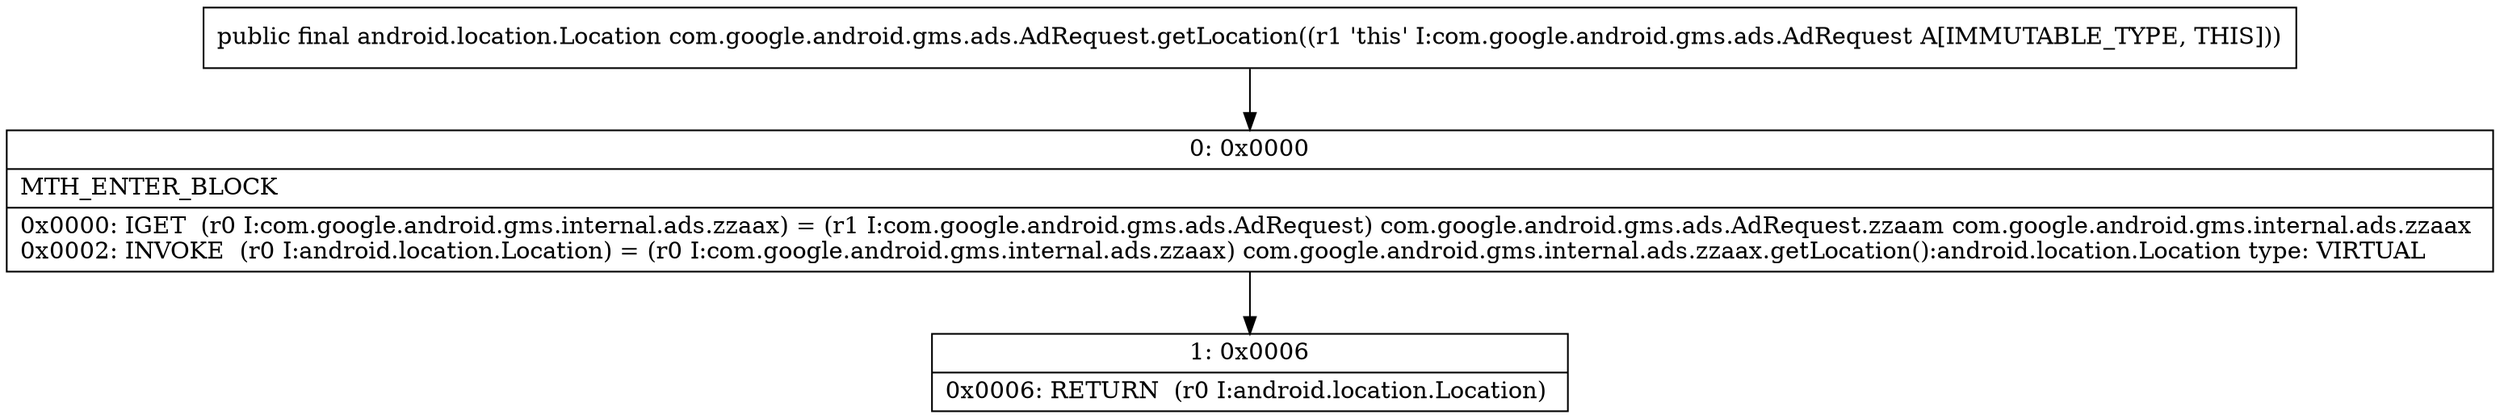 digraph "CFG forcom.google.android.gms.ads.AdRequest.getLocation()Landroid\/location\/Location;" {
Node_0 [shape=record,label="{0\:\ 0x0000|MTH_ENTER_BLOCK\l|0x0000: IGET  (r0 I:com.google.android.gms.internal.ads.zzaax) = (r1 I:com.google.android.gms.ads.AdRequest) com.google.android.gms.ads.AdRequest.zzaam com.google.android.gms.internal.ads.zzaax \l0x0002: INVOKE  (r0 I:android.location.Location) = (r0 I:com.google.android.gms.internal.ads.zzaax) com.google.android.gms.internal.ads.zzaax.getLocation():android.location.Location type: VIRTUAL \l}"];
Node_1 [shape=record,label="{1\:\ 0x0006|0x0006: RETURN  (r0 I:android.location.Location) \l}"];
MethodNode[shape=record,label="{public final android.location.Location com.google.android.gms.ads.AdRequest.getLocation((r1 'this' I:com.google.android.gms.ads.AdRequest A[IMMUTABLE_TYPE, THIS])) }"];
MethodNode -> Node_0;
Node_0 -> Node_1;
}

